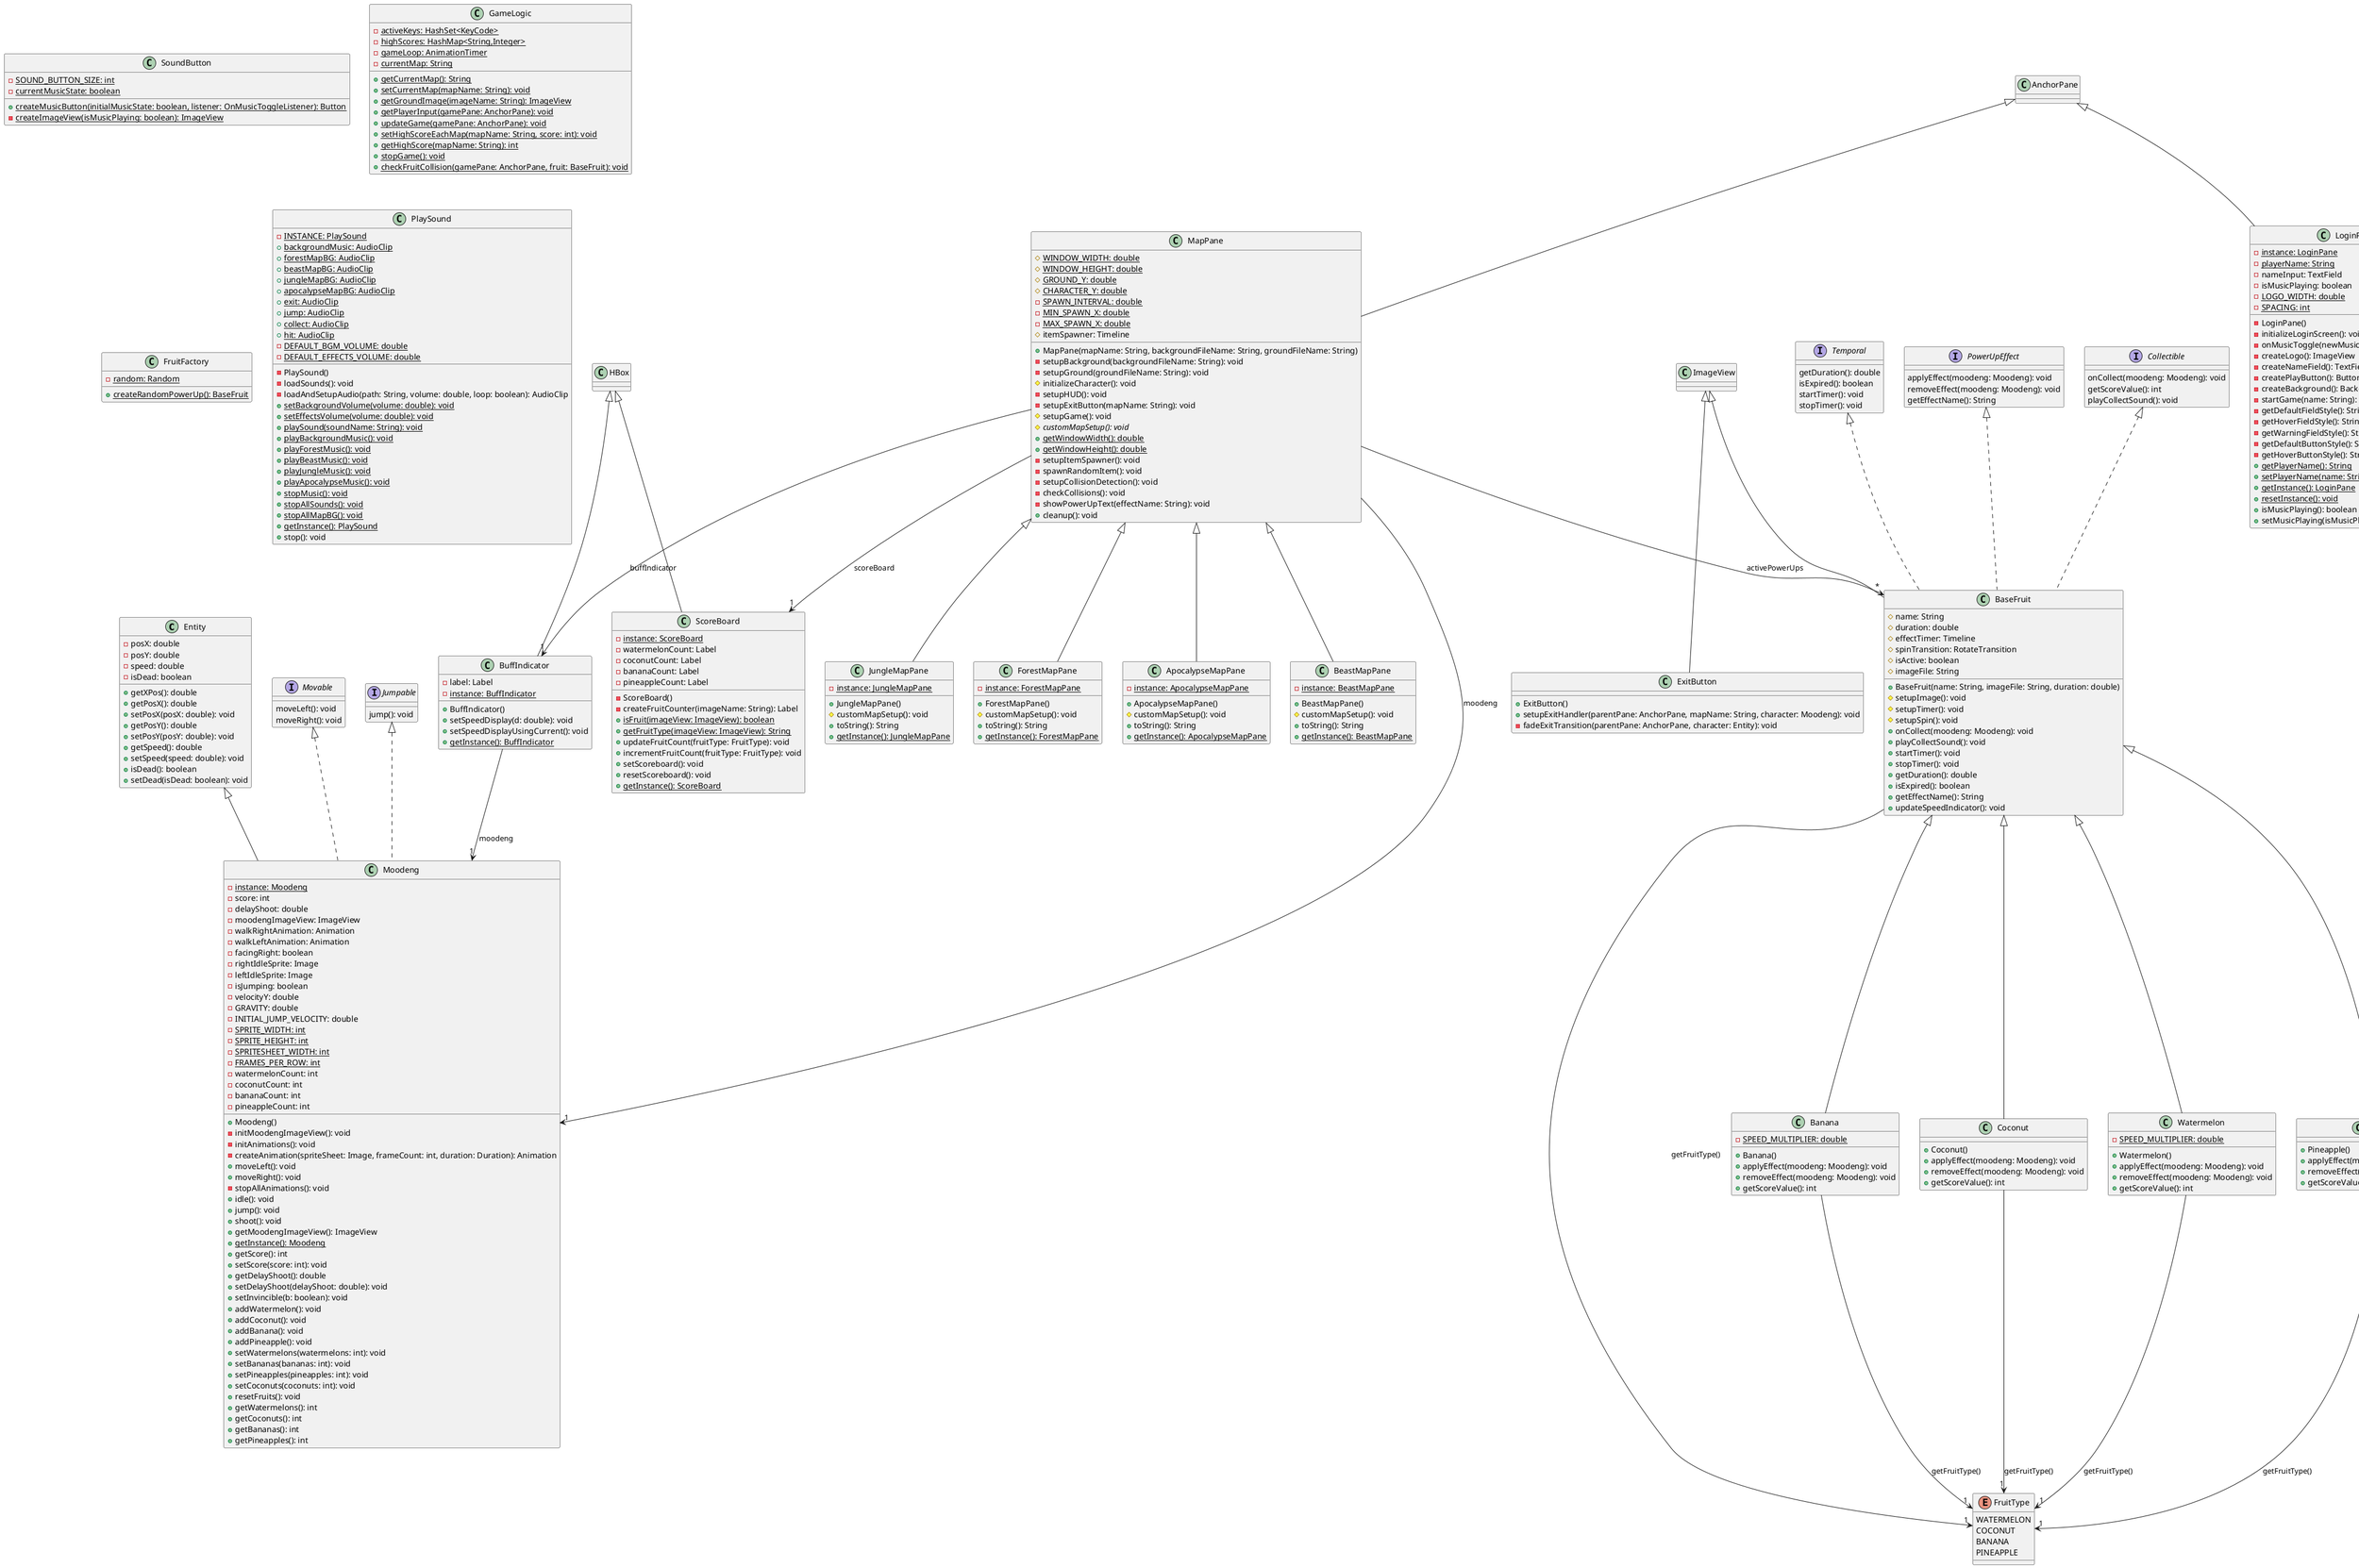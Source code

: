 @startuml
abstract class Entity [[java:character.Entity]] {
	-posX: double
	-posY: double
	-speed: double
	-isDead: boolean
	+getXPos(): double
	+getPosX(): double
	+setPosX(posX: double): void
	+getPosY(): double
	+setPosY(posY: double): void
	+getSpeed(): double
	+setSpeed(speed: double): void
	+isDead(): boolean
	+setDead(isDead: boolean): void
}
class Moodeng [[java:character.Moodeng]] {
	-{static} instance: Moodeng
	-score: int
	-delayShoot: double
	-moodengImageView: ImageView
	-walkRightAnimation: Animation
	-walkLeftAnimation: Animation
	-facingRight: boolean
	-rightIdleSprite: Image
	-leftIdleSprite: Image
	-isJumping: boolean
	-velocityY: double
	-GRAVITY: double
	-INITIAL_JUMP_VELOCITY: double
	-{static} SPRITE_WIDTH: int
	-{static} SPRITE_HEIGHT: int
	-{static} SPRITESHEET_WIDTH: int
	-{static} FRAMES_PER_ROW: int
	-watermelonCount: int
	-coconutCount: int
	-bananaCount: int
	-pineappleCount: int
	+Moodeng()
	-initMoodengImageView(): void
	-initAnimations(): void
	-createAnimation(spriteSheet: Image, frameCount: int, duration: Duration): Animation
	+moveLeft(): void
	+moveRight(): void
	-stopAllAnimations(): void
	+idle(): void
	+jump(): void
	+shoot(): void
	+getMoodengImageView(): ImageView
	+{static} getInstance(): Moodeng
	+getScore(): int
	+setScore(score: int): void
	+getDelayShoot(): double
	+setDelayShoot(delayShoot: double): void
	+setInvincible(b: boolean): void
	+addWatermelon(): void
	+addCoconut(): void
	+addBanana(): void
	+addPineapple(): void
	+setWatermelons(watermelons: int): void
	+setBananas(bananas: int): void
	+setPineapples(pineapples: int): void
	+setCoconuts(coconuts: int): void
	+resetFruits(): void
	+getWatermelons(): int
	+getCoconuts(): int
	+getBananas(): int
	+getPineapples(): int
}
class Entity {
}
Entity <|-- Moodeng
interface Movable {
}
Movable <|.. Moodeng
interface Jumpable {
}
Jumpable <|.. Moodeng
class ScoreBoard [[java:components.ScoreBoard]] {
	-{static} instance: ScoreBoard
	-watermelonCount: Label
	-coconutCount: Label
	-bananaCount: Label
	-pineappleCount: Label
	-ScoreBoard()
	-createFruitCounter(imageName: String): Label
	+{static} isFruit(imageView: ImageView): boolean
	+{static} getFruitType(imageView: ImageView): String
	+updateFruitCount(fruitType: FruitType): void
	+incrementFruitCount(fruitType: FruitType): void
	+setScoreboard(): void
	+resetScoreboard(): void
	+{static} getInstance(): ScoreBoard
}
class HBox {
}
HBox <|-- ScoreBoard
class SoundButton [[java:components.SoundButton]] {
	-{static} SOUND_BUTTON_SIZE: int
	-{static} currentMusicState: boolean
	+{static} createMusicButton(initialMusicState: boolean, listener: OnMusicToggleListener): Button
	-{static} createImageView(isMusicPlaying: boolean): ImageView
}
class ExitButton [[java:components.ExitButton]] {
	+ExitButton()
	+setupExitHandler(parentPane: AnchorPane, mapName: String, character: Moodeng): void
	-fadeExitTransition(parentPane: AnchorPane, character: Entity): void
}
class ImageView {
}
ImageView <|-- ExitButton
class BuffIndicator [[java:components.BuffIndicator]] {
	-label: Label
	-{static} instance: BuffIndicator
	+BuffIndicator()
	+setSpeedDisplay(d: double): void
	+setSpeedDisplayUsingCurrent(): void
	+{static} getInstance(): BuffIndicator
}
class Moodeng {
}
BuffIndicator --> "1" Moodeng : moodeng
class HBox {
}
HBox <|-- BuffIndicator
class AboutPane [[java:gui.AboutPane]] {
	-{static} instance: AboutPane
	-AboutPane()
	-setupBackground(): void
	-createContent(): void
	-createInstructionsBox(): VBox
	-addSection(parent: VBox, title: String, content: String): void
	-setupButtonStyle(button: Button): void
	+{static} getInstance(): AboutPane
}
class BorderPane {
}
BorderPane <|-- AboutPane
abstract class MapPane [[java:gui.MapPane]] {
	#{static} WINDOW_WIDTH: double
	#{static} WINDOW_HEIGHT: double
	#{static} GROUND_Y: double
	#{static} CHARACTER_Y: double
	-{static} SPAWN_INTERVAL: double
	-{static} MIN_SPAWN_X: double
	-{static} MAX_SPAWN_X: double
	#itemSpawner: Timeline
	+MapPane(mapName: String, backgroundFileName: String, groundFileName: String)
	-setupBackground(backgroundFileName: String): void
	-setupGround(groundFileName: String): void
	#initializeCharacter(): void
	-setupHUD(): void
	-setupExitButton(mapName: String): void
	#setupGame(): void
	#{abstract} customMapSetup(): void
	+{static} getWindowWidth(): double
	+{static} getWindowHeight(): double
	-setupItemSpawner(): void
	-spawnRandomItem(): void
	-setupCollisionDetection(): void
	-checkCollisions(): void
	-showPowerUpText(effectName: String): void
	+cleanup(): void
}
class BaseFruit {
}
MapPane --> "*" BaseFruit : activePowerUps
class ScoreBoard {
}
MapPane --> "1" ScoreBoard : scoreBoard
class Moodeng {
}
MapPane --> "1" Moodeng : moodeng
class BuffIndicator {
}
MapPane --> "1" BuffIndicator : buffIndicator
class AnchorPane {
}
AnchorPane <|-- MapPane
class JungleMapPane [[java:gui.JungleMapPane]] {
	-{static} instance: JungleMapPane
	+JungleMapPane()
	#customMapSetup(): void
	+toString(): String
	+{static} getInstance(): JungleMapPane
}
class MapPane {
}
MapPane <|-- JungleMapPane
class ForestMapPane [[java:gui.ForestMapPane]] {
	-{static} instance: ForestMapPane
	+ForestMapPane()
	#customMapSetup(): void
	+toString(): String
	+{static} getInstance(): ForestMapPane
}
class MapPane {
}
MapPane <|-- ForestMapPane
class MapSelectorPane [[java:gui.MapSelectorPane]] {
	+{static} instance: MapSelectorPane
	+{static} activeMapPane: MapPane
	-MAP_NAMES: String[]
	-MAP_FILES: String[]
	-MAP_DESCRIPTIONS: String[]
	+MapSelectorPane()
	-setupBackground(): void
	-createContent(): void
	-createMapsGrid(): GridPane
	-createMapCard(index: int): VBox
	-createPlayButton(index: int): Button
	-setupButtonStyle(button: Button): void
	-setupCardHoverEffect(card: VBox): void
	+{static} getInstance(): MapSelectorPane
	+{static} resetInstance(): void
}
class BorderPane {
}
BorderPane <|-- MapSelectorPane
class ApocalypseMapPane [[java:gui.ApocalypseMapPane]] {
	-{static} instance: ApocalypseMapPane
	+ApocalypseMapPane()
	#customMapSetup(): void
	+toString(): String
	+{static} getInstance(): ApocalypseMapPane
}
class MapPane {
}
MapPane <|-- ApocalypseMapPane
class BeastMapPane [[java:gui.BeastMapPane]] {
	-{static} instance: BeastMapPane
	+BeastMapPane()
	#customMapSetup(): void
	+toString(): String
	+{static} getInstance(): BeastMapPane
}
class MapPane {
}
MapPane <|-- BeastMapPane
class LoginPane [[java:gui.LoginPane]] {
	-{static} instance: LoginPane
	-{static} playerName: String
	-nameInput: TextField
	-isMusicPlaying: boolean
	-{static} LOGO_WIDTH: double
	-{static} SPACING: int
	-LoginPane()
	-initializeLoginScreen(): void
	-onMusicToggle(newMusicState: boolean): void
	-createLogo(): ImageView
	-createNameField(): TextField
	-createPlayButton(): Button
	-createBackground(): Background
	-startGame(name: String): void
	-getDefaultFieldStyle(): String
	-getHoverFieldStyle(): String
	-getWarningFieldStyle(): String
	-getDefaultButtonStyle(): String
	-getHoverButtonStyle(): String
	+{static} getPlayerName(): String
	+{static} setPlayerName(name: String): void
	+{static} getInstance(): LoginPane
	+{static} resetInstance(): void
	+isMusicPlaying(): boolean
	+setMusicPlaying(isMusicPlaying: boolean): void
}
class AnchorPane {
}
AnchorPane <|-- LoginPane
interface Temporal [[java:interfaces.Temporal]] {
	getDuration(): double
	isExpired(): boolean
	startTimer(): void
	stopTimer(): void
}
interface Movable [[java:interfaces.Movable]] {
	moveLeft(): void
	moveRight(): void
}
interface Jumpable [[java:interfaces.Jumpable]] {
	jump(): void
}
interface PowerUpEffect [[java:interfaces.PowerUpEffect]] {
	applyEffect(moodeng: Moodeng): void
	removeEffect(moodeng: Moodeng): void
	getEffectName(): String
}
interface Collectible [[java:interfaces.Collectible]] {
	onCollect(moodeng: Moodeng): void
	getScoreValue(): int
	playCollectSound(): void
}
class GameLogic [[java:logic.GameLogic]] {
	-{static} activeKeys: HashSet<KeyCode>
	-{static} highScores: HashMap<String,Integer>
	-{static} gameLoop: AnimationTimer
	-{static} currentMap: String
	+{static} getCurrentMap(): String
	+{static} setCurrentMap(mapName: String): void
	+{static} getGroundImage(imageName: String): ImageView
	+{static} getPlayerInput(gamePane: AnchorPane): void
	+{static} updateGame(gamePane: AnchorPane): void
	+{static} setHighScoreEachMap(mapName: String, score: int): void
	+{static} getHighScore(mapName: String): int
	+{static} stopGame(): void
	+{static} checkFruitCollision(gamePane: AnchorPane, fruit: BaseFruit): void
}
class Main [[java:main.Main]] {
	-{static} instance: Main
	-gameWindow: Stage
	-gameScene: Scene
	-INITIAL_WIDTH: int
	-INITIAL_HEIGHT: int
	-ASPECT_RATIO: double
	-isResizing: boolean
	+start(stage: Stage): void
	+changeScene(newScreen: Parent): void
	-setGameCursor(): void
	+{static} getInstance(): Main
	+{static} main(args: String[]): void
}
class Application {
}
Application <|-- Main
class Banana [[java:objects.Banana]] {
	-{static} SPEED_MULTIPLIER: double
	+Banana()
	+applyEffect(moodeng: Moodeng): void
	+removeEffect(moodeng: Moodeng): void
	+getScoreValue(): int
}
class FruitType {
}
Banana --> "1" FruitType : getFruitType()
class BaseFruit {
}
BaseFruit <|-- Banana
class Coconut [[java:objects.Coconut]] {
	+Coconut()
	+applyEffect(moodeng: Moodeng): void
	+removeEffect(moodeng: Moodeng): void
	+getScoreValue(): int
}
class FruitType {
}
Coconut --> "1" FruitType : getFruitType()
class BaseFruit {
}
BaseFruit <|-- Coconut
class FruitFactory [[java:objects.FruitFactory]] {
	-{static} random: Random
	+{static} createRandomPowerUp(): BaseFruit
}
class Watermelon [[java:objects.Watermelon]] {
	-{static} SPEED_MULTIPLIER: double
	+Watermelon()
	+applyEffect(moodeng: Moodeng): void
	+removeEffect(moodeng: Moodeng): void
	+getScoreValue(): int
}
class FruitType {
}
Watermelon --> "1" FruitType : getFruitType()
class BaseFruit {
}
BaseFruit <|-- Watermelon
abstract class BaseFruit [[java:objects.BaseFruit]] {
	#name: String
	#duration: double
	#effectTimer: Timeline
	#spinTransition: RotateTransition
	#isActive: boolean
	#imageFile: String
	+BaseFruit(name: String, imageFile: String, duration: double)
	#setupImage(): void
	#setupTimer(): void
	#setupSpin(): void
	+onCollect(moodeng: Moodeng): void
	+playCollectSound(): void
	+startTimer(): void
	+stopTimer(): void
	+getDuration(): double
	+isExpired(): boolean
	+getEffectName(): String
	+updateSpeedIndicator(): void
}
class FruitType {
}
BaseFruit --> "1" FruitType : getFruitType()
class ImageView {
}
ImageView <|-- BaseFruit
interface Collectible {
}
Collectible <|.. BaseFruit
interface Temporal {
}
Temporal <|.. BaseFruit
interface PowerUpEffect {
}
PowerUpEffect <|.. BaseFruit
class Pineapple [[java:objects.Pineapple]] {
	+Pineapple()
	+applyEffect(moodeng: Moodeng): void
	+removeEffect(moodeng: Moodeng): void
	+getScoreValue(): int
}
class FruitType {
}
Pineapple --> "1" FruitType : getFruitType()
class BaseFruit {
}
BaseFruit <|-- Pineapple
class PlaySound [[java:sound.PlaySound]] {
	-{static} INSTANCE: PlaySound
	+{static} backgroundMusic: AudioClip
	+{static} forestMapBG: AudioClip
	+{static} beastMapBG: AudioClip
	+{static} jungleMapBG: AudioClip
	+{static} apocalypseMapBG: AudioClip
	+{static} exit: AudioClip
	+{static} jump: AudioClip
	+{static} collect: AudioClip
	+{static} hit: AudioClip
	-{static} DEFAULT_BGM_VOLUME: double
	-{static} DEFAULT_EFFECTS_VOLUME: double
	-PlaySound()
	-loadSounds(): void
	-loadAndSetupAudio(path: String, volume: double, loop: boolean): AudioClip
	+{static} setBackgroundVolume(volume: double): void
	+{static} setEffectsVolume(volume: double): void
	+{static} playSound(soundName: String): void
	+{static} playBackgroundMusic(): void
	+{static} playForestMusic(): void
	+{static} playBeastMusic(): void
	+{static} playJungleMusic(): void
	+{static} playApocalypseMusic(): void
	+{static} stopMusic(): void
	+{static} stopAllSounds(): void
	+{static} stopAllMapBG(): void
	+{static} getInstance(): PlaySound
	+stop(): void
}
enum FruitType [[java:types.FruitType]] {
	WATERMELON
	COCONUT
	BANANA
	PINEAPPLE
}
@enduml